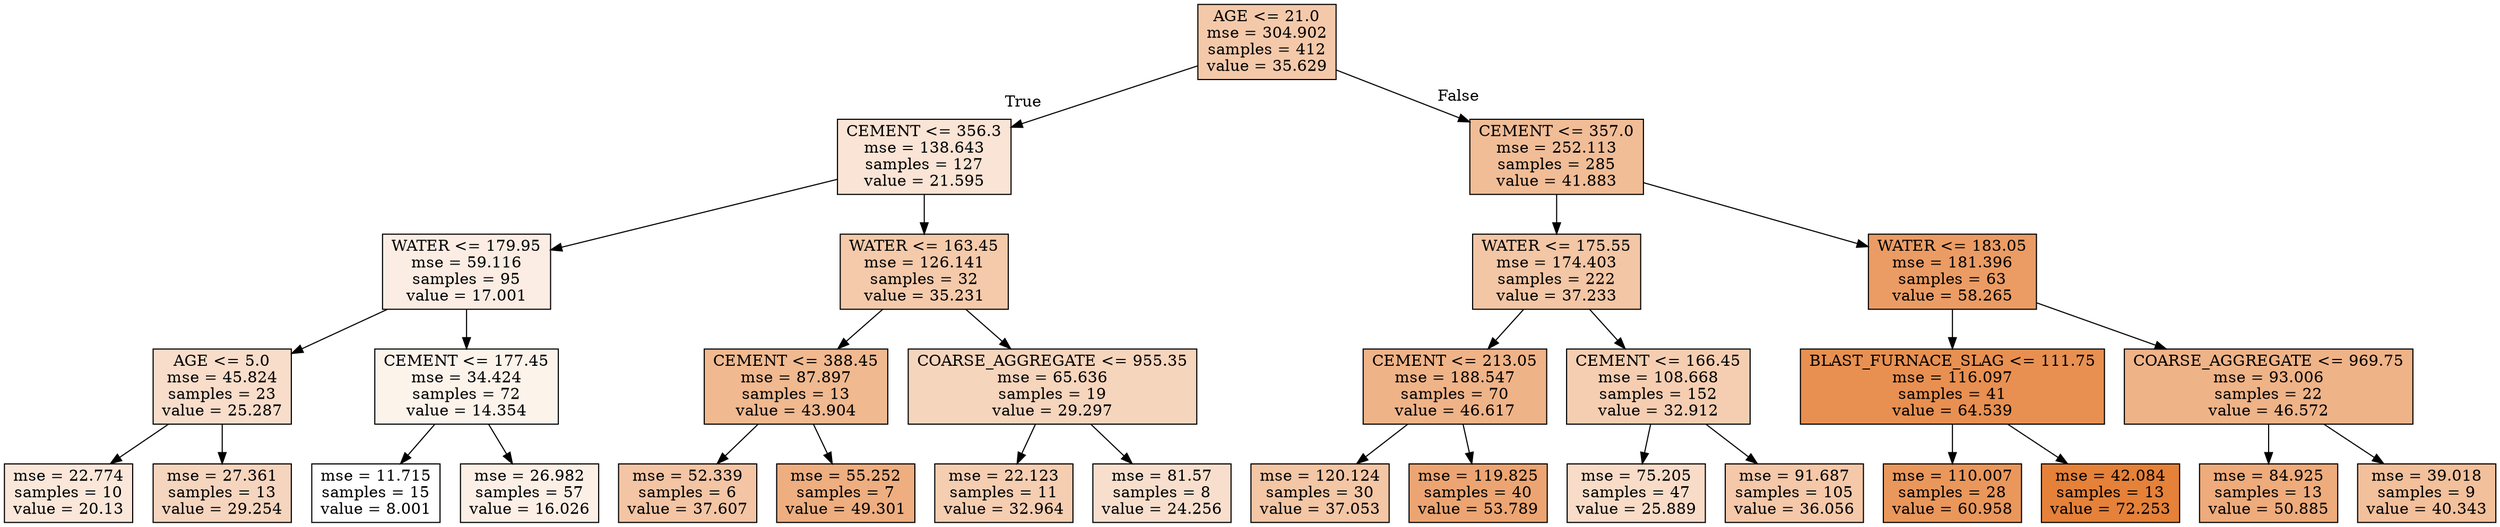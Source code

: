 digraph Tree {
node [shape=box, style="filled", color="black"] ;
0 [label="AGE <= 21.0\nmse = 304.902\nsamples = 412\nvalue = 35.629", fillcolor="#f4c9aa"] ;
1 [label="CEMENT <= 356.3\nmse = 138.643\nsamples = 127\nvalue = 21.595", fillcolor="#f9e4d5"] ;
0 -> 1 [labeldistance=2.5, labelangle=45, headlabel="True"] ;
2 [label="WATER <= 179.95\nmse = 59.116\nsamples = 95\nvalue = 17.001", fillcolor="#fbede3"] ;
1 -> 2 ;
3 [label="AGE <= 5.0\nmse = 45.824\nsamples = 23\nvalue = 25.287", fillcolor="#f8ddca"] ;
2 -> 3 ;
4 [label="mse = 22.774\nsamples = 10\nvalue = 20.13", fillcolor="#fae7da"] ;
3 -> 4 ;
5 [label="mse = 27.361\nsamples = 13\nvalue = 29.254", fillcolor="#f6d5be"] ;
3 -> 5 ;
6 [label="CEMENT <= 177.45\nmse = 34.424\nsamples = 72\nvalue = 14.354", fillcolor="#fcf3eb"] ;
2 -> 6 ;
7 [label="mse = 11.715\nsamples = 15\nvalue = 8.001", fillcolor="#ffffff"] ;
6 -> 7 ;
8 [label="mse = 26.982\nsamples = 57\nvalue = 16.026", fillcolor="#fcefe6"] ;
6 -> 8 ;
9 [label="WATER <= 163.45\nmse = 126.141\nsamples = 32\nvalue = 35.231", fillcolor="#f4caab"] ;
1 -> 9 ;
10 [label="CEMENT <= 388.45\nmse = 87.897\nsamples = 13\nvalue = 43.904", fillcolor="#f0b990"] ;
9 -> 10 ;
11 [label="mse = 52.339\nsamples = 6\nvalue = 37.607", fillcolor="#f3c5a4"] ;
10 -> 11 ;
12 [label="mse = 55.252\nsamples = 7\nvalue = 49.301", fillcolor="#eeae80"] ;
10 -> 12 ;
13 [label="COARSE_AGGREGATE <= 955.35\nmse = 65.636\nsamples = 19\nvalue = 29.297", fillcolor="#f6d5bd"] ;
9 -> 13 ;
14 [label="mse = 22.123\nsamples = 11\nvalue = 32.964", fillcolor="#f5ceb2"] ;
13 -> 14 ;
15 [label="mse = 81.57\nsamples = 8\nvalue = 24.256", fillcolor="#f8dfcd"] ;
13 -> 15 ;
16 [label="CEMENT <= 357.0\nmse = 252.113\nsamples = 285\nvalue = 41.883", fillcolor="#f1bd97"] ;
0 -> 16 [labeldistance=2.5, labelangle=-45, headlabel="False"] ;
17 [label="WATER <= 175.55\nmse = 174.403\nsamples = 222\nvalue = 37.233", fillcolor="#f3c6a5"] ;
16 -> 17 ;
18 [label="CEMENT <= 213.05\nmse = 188.547\nsamples = 70\nvalue = 46.617", fillcolor="#efb388"] ;
17 -> 18 ;
19 [label="mse = 120.124\nsamples = 30\nvalue = 37.053", fillcolor="#f3c6a5"] ;
18 -> 19 ;
20 [label="mse = 119.825\nsamples = 40\nvalue = 53.789", fillcolor="#eca572"] ;
18 -> 20 ;
21 [label="CEMENT <= 166.45\nmse = 108.668\nsamples = 152\nvalue = 32.912", fillcolor="#f5ceb2"] ;
17 -> 21 ;
22 [label="mse = 75.205\nsamples = 47\nvalue = 25.889", fillcolor="#f8dcc8"] ;
21 -> 22 ;
23 [label="mse = 91.687\nsamples = 105\nvalue = 36.056", fillcolor="#f4c8a9"] ;
21 -> 23 ;
24 [label="WATER <= 183.05\nmse = 181.396\nsamples = 63\nvalue = 58.265", fillcolor="#eb9c64"] ;
16 -> 24 ;
25 [label="BLAST_FURNACE_SLAG <= 111.75\nmse = 116.097\nsamples = 41\nvalue = 64.539", fillcolor="#e89051"] ;
24 -> 25 ;
26 [label="mse = 110.007\nsamples = 28\nvalue = 60.958", fillcolor="#ea975c"] ;
25 -> 26 ;
27 [label="mse = 42.084\nsamples = 13\nvalue = 72.253", fillcolor="#e58139"] ;
25 -> 27 ;
28 [label="COARSE_AGGREGATE <= 969.75\nmse = 93.006\nsamples = 22\nvalue = 46.572", fillcolor="#efb388"] ;
24 -> 28 ;
29 [label="mse = 84.925\nsamples = 13\nvalue = 50.885", fillcolor="#eeab7b"] ;
28 -> 29 ;
30 [label="mse = 39.018\nsamples = 9\nvalue = 40.343", fillcolor="#f2c09b"] ;
28 -> 30 ;
}